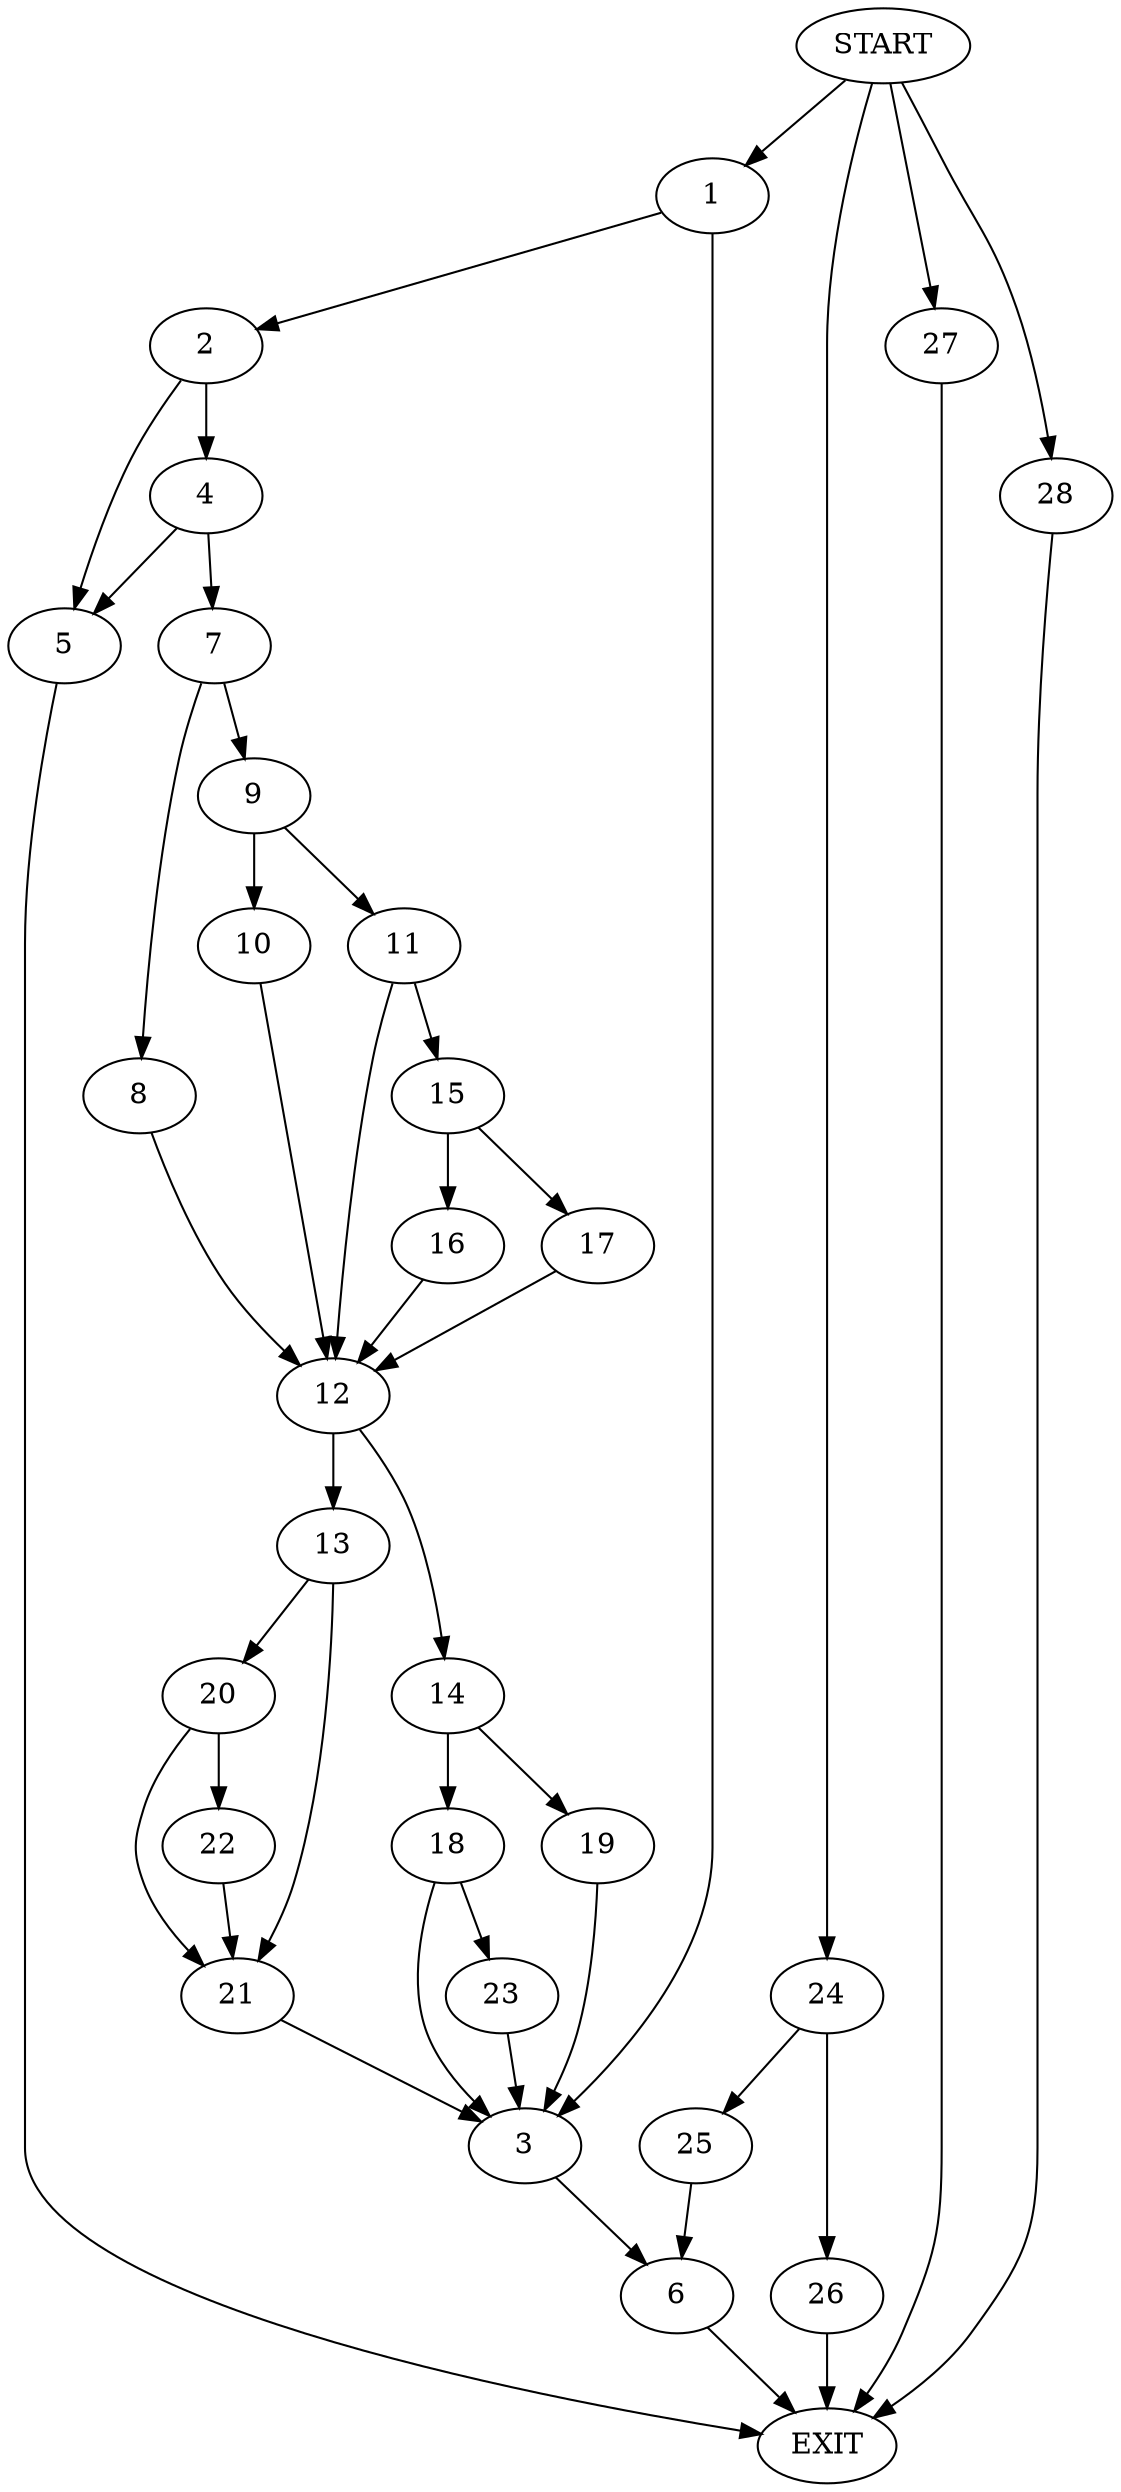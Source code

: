 digraph {
0 [label="START"]
29 [label="EXIT"]
0 -> 1
1 -> 2
1 -> 3
2 -> 4
2 -> 5
3 -> 6
5 -> 29
4 -> 7
4 -> 5
7 -> 8
7 -> 9
9 -> 10
9 -> 11
8 -> 12
12 -> 13
12 -> 14
10 -> 12
11 -> 15
11 -> 12
15 -> 16
15 -> 17
16 -> 12
17 -> 12
14 -> 18
14 -> 19
13 -> 20
13 -> 21
21 -> 3
20 -> 21
20 -> 22
22 -> 21
18 -> 3
18 -> 23
19 -> 3
23 -> 3
6 -> 29
0 -> 24
24 -> 25
24 -> 26
26 -> 29
25 -> 6
0 -> 27
27 -> 29
0 -> 28
28 -> 29
}
